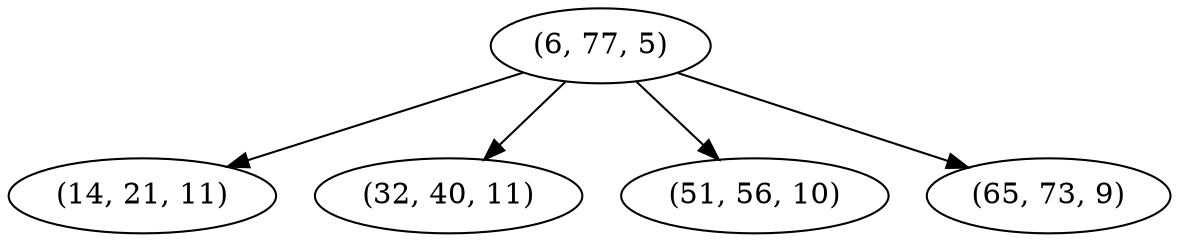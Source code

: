 digraph tree {
    "(6, 77, 5)";
    "(14, 21, 11)";
    "(32, 40, 11)";
    "(51, 56, 10)";
    "(65, 73, 9)";
    "(6, 77, 5)" -> "(14, 21, 11)";
    "(6, 77, 5)" -> "(32, 40, 11)";
    "(6, 77, 5)" -> "(51, 56, 10)";
    "(6, 77, 5)" -> "(65, 73, 9)";
}
